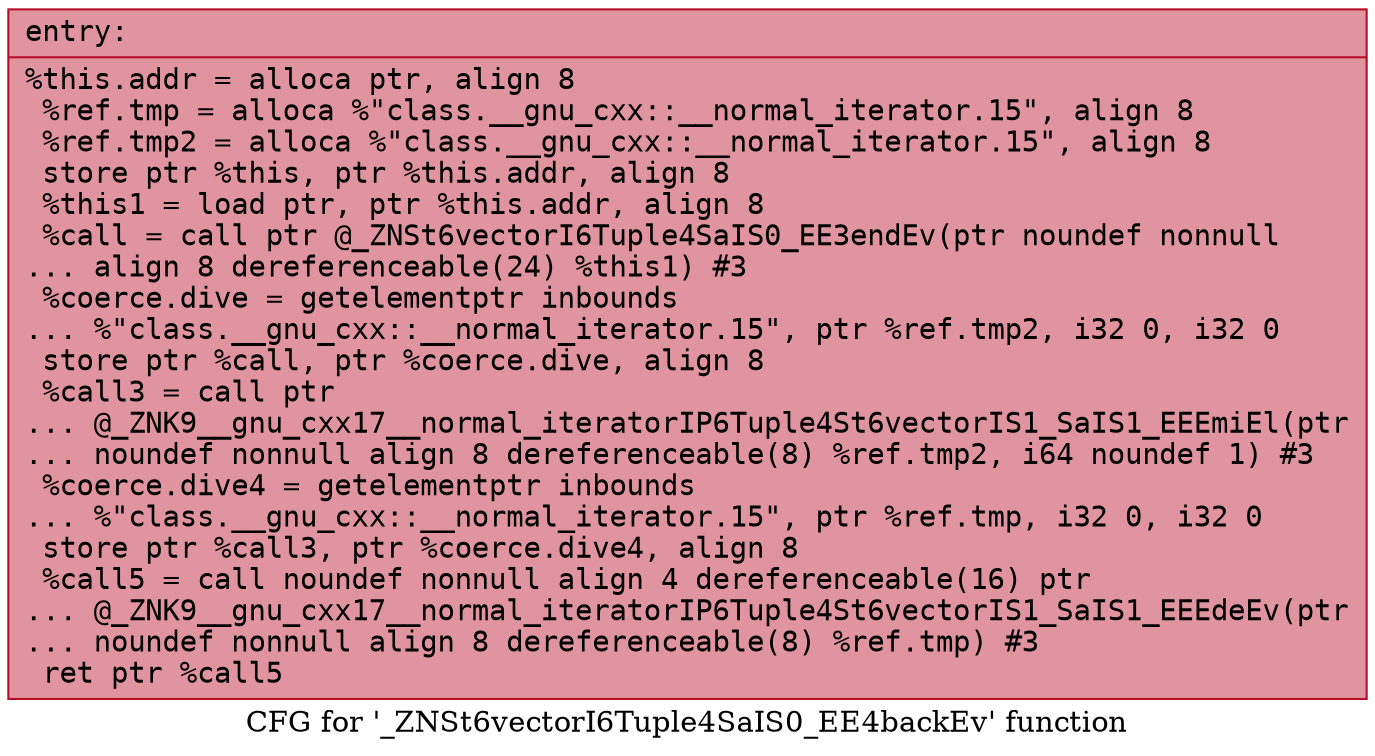 digraph "CFG for '_ZNSt6vectorI6Tuple4SaIS0_EE4backEv' function" {
	label="CFG for '_ZNSt6vectorI6Tuple4SaIS0_EE4backEv' function";

	Node0x55c6063dafe0 [shape=record,color="#b70d28ff", style=filled, fillcolor="#b70d2870" fontname="Courier",label="{entry:\l|  %this.addr = alloca ptr, align 8\l  %ref.tmp = alloca %\"class.__gnu_cxx::__normal_iterator.15\", align 8\l  %ref.tmp2 = alloca %\"class.__gnu_cxx::__normal_iterator.15\", align 8\l  store ptr %this, ptr %this.addr, align 8\l  %this1 = load ptr, ptr %this.addr, align 8\l  %call = call ptr @_ZNSt6vectorI6Tuple4SaIS0_EE3endEv(ptr noundef nonnull\l... align 8 dereferenceable(24) %this1) #3\l  %coerce.dive = getelementptr inbounds\l... %\"class.__gnu_cxx::__normal_iterator.15\", ptr %ref.tmp2, i32 0, i32 0\l  store ptr %call, ptr %coerce.dive, align 8\l  %call3 = call ptr\l... @_ZNK9__gnu_cxx17__normal_iteratorIP6Tuple4St6vectorIS1_SaIS1_EEEmiEl(ptr\l... noundef nonnull align 8 dereferenceable(8) %ref.tmp2, i64 noundef 1) #3\l  %coerce.dive4 = getelementptr inbounds\l... %\"class.__gnu_cxx::__normal_iterator.15\", ptr %ref.tmp, i32 0, i32 0\l  store ptr %call3, ptr %coerce.dive4, align 8\l  %call5 = call noundef nonnull align 4 dereferenceable(16) ptr\l... @_ZNK9__gnu_cxx17__normal_iteratorIP6Tuple4St6vectorIS1_SaIS1_EEEdeEv(ptr\l... noundef nonnull align 8 dereferenceable(8) %ref.tmp) #3\l  ret ptr %call5\l}"];
}
